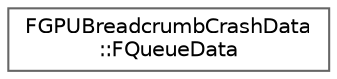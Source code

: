 digraph "Graphical Class Hierarchy"
{
 // INTERACTIVE_SVG=YES
 // LATEX_PDF_SIZE
  bgcolor="transparent";
  edge [fontname=Helvetica,fontsize=10,labelfontname=Helvetica,labelfontsize=10];
  node [fontname=Helvetica,fontsize=10,shape=box,height=0.2,width=0.4];
  rankdir="LR";
  Node0 [id="Node000000",label="FGPUBreadcrumbCrashData\l::FQueueData",height=0.2,width=0.4,color="grey40", fillcolor="white", style="filled",URL="$de/d94/structFGPUBreadcrumbCrashData_1_1FQueueData.html",tooltip=" "];
}
